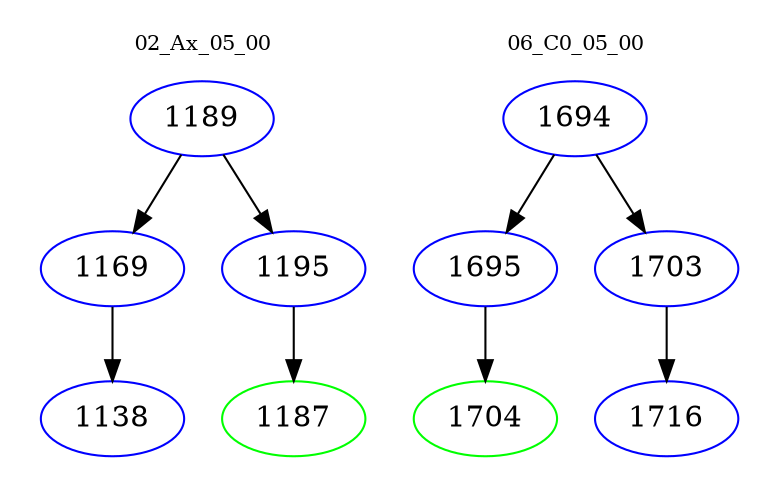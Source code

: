 digraph{
subgraph cluster_0 {
color = white
label = "02_Ax_05_00";
fontsize=10;
T0_1189 [label="1189", color="blue"]
T0_1189 -> T0_1169 [color="black"]
T0_1169 [label="1169", color="blue"]
T0_1169 -> T0_1138 [color="black"]
T0_1138 [label="1138", color="blue"]
T0_1189 -> T0_1195 [color="black"]
T0_1195 [label="1195", color="blue"]
T0_1195 -> T0_1187 [color="black"]
T0_1187 [label="1187", color="green"]
}
subgraph cluster_1 {
color = white
label = "06_C0_05_00";
fontsize=10;
T1_1694 [label="1694", color="blue"]
T1_1694 -> T1_1695 [color="black"]
T1_1695 [label="1695", color="blue"]
T1_1695 -> T1_1704 [color="black"]
T1_1704 [label="1704", color="green"]
T1_1694 -> T1_1703 [color="black"]
T1_1703 [label="1703", color="blue"]
T1_1703 -> T1_1716 [color="black"]
T1_1716 [label="1716", color="blue"]
}
}
